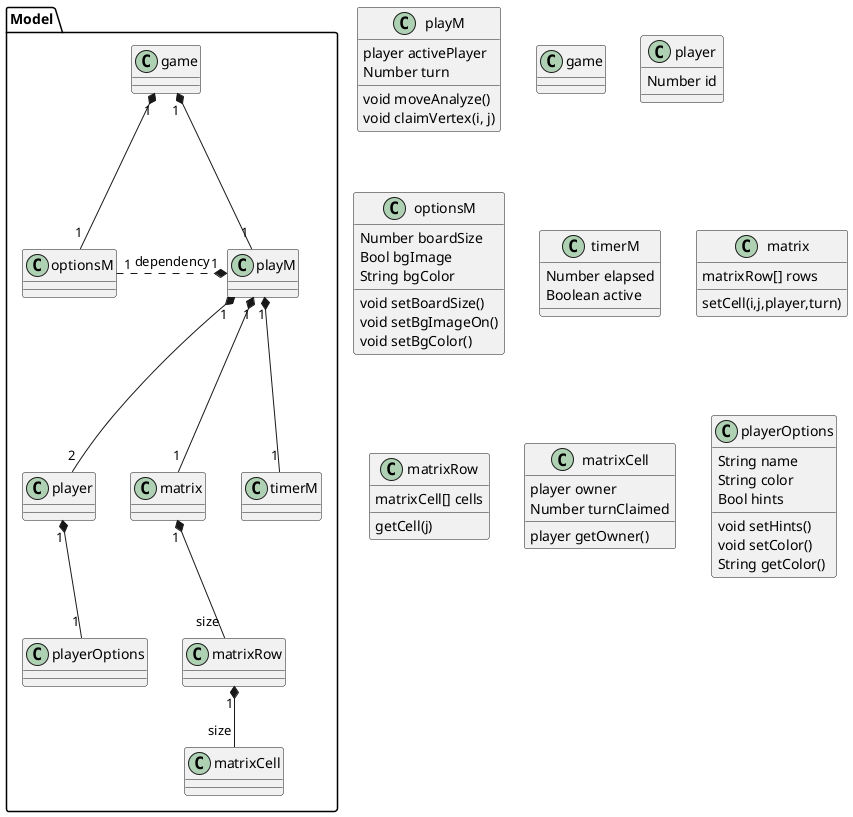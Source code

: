 @startuml Game Model


package "Model"{
    playM "1" *-- "2" player
    playM "1" *-- "1" matrix
    game "1" *-- "1" optionsM
    matrix "1" *-- "size" matrixRow
    matrixRow "1" *-- "size" matrixCell
    ' matrix "1" - "1" board:contains
    ' board "1" *-- "size" boardRow: contains
    ' boardRow "1" *-- "size" boardCell: contains
    ' matrixCell <. boardCell: Dependency
    game "1" *-- "1" playM
    playM "1" *-- "1" timerM
    player "1" *-- "1" playerOptions
    optionsM "1" .* "1" playM: dependency
}

class playM{
    void moveAnalyze()
    player activePlayer
    void claimVertex(i, j)
    Number turn
}

class game {
}

class player{
    Number id
}

class optionsM{
    Number boardSize
    Bool bgImage
    String bgColor
    void setBoardSize()
    void setBgImageOn()
    void setBgColor()
}

class timerM{
    Number elapsed
    Boolean active
}

class matrix{
    matrixRow[] rows
    setCell(i,j,player,turn)
}

class matrixRow{
    matrixCell[] cells
    getCell(j)
}

class matrixCell{
    player owner
    Number turnClaimed
    player getOwner()
}

class playerOptions{
    String name
    String color
    Bool hints
    void setHints()
    void setColor()
    String getColor()
}

@enduml